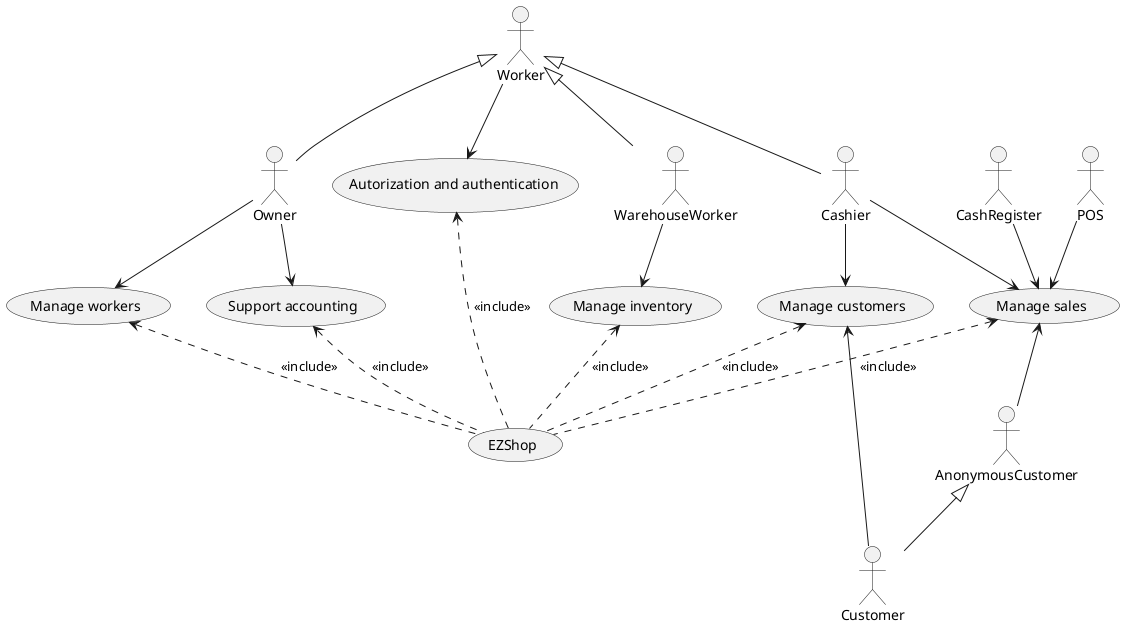 @startuml

:Worker:
:Cashier:
:WarehouseWorker:
:Owner:
:Customer:
:AnonymousCustomer:
:POS:
:CashRegister:

Worker<|--Cashier
Worker<|--WarehouseWorker
Worker<|--Owner

AnonymousCustomer<|--Customer
(EZShop)
(EZShop)
(Autorization and authentication)
(Manage workers)
(Manage customers)
(Manage inventory)
(Manage sales)
(Support accounting)

(EZShop)-up..>(Autorization and authentication) : <<include>>
(EZShop)-up.>(Manage workers) : <<include>>
(EZShop)-up.>(Manage customers) : <<include>>
(EZShop)-up.>(Manage inventory) : <<include>>
(EZShop)-up.>(Manage sales) : <<include>>
(EZShop)-up.>(Support accounting) : <<include>>

:Worker: --> (Autorization and authentication)

:Owner:-->(Manage workers)

:Cashier:-->(Manage customers)
(Manage customers)<--:Customer:
(Manage sales)<--:AnonymousCustomer:


:WarehouseWorker:-->(Manage inventory)

:Cashier:-->(Manage sales)

:Owner:-->(Support accounting)

:POS:-->(Manage sales)

:CashRegister:-->(Manage sales)

@enduml